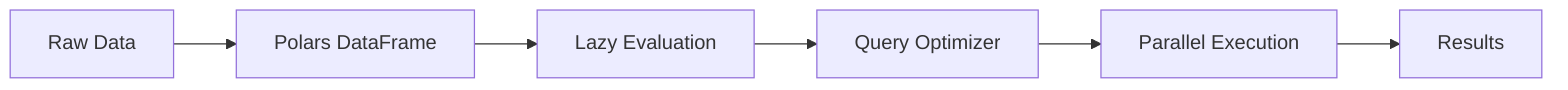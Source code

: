 graph LR
    DATA[Raw Data] --> POLARS[Polars DataFrame]
    POLARS --> LAZY[Lazy Evaluation]
    LAZY --> OPTIMIZE[Query Optimizer]
    OPTIMIZE --> EXEC[Parallel Execution]
    EXEC --> RESULT[Results]